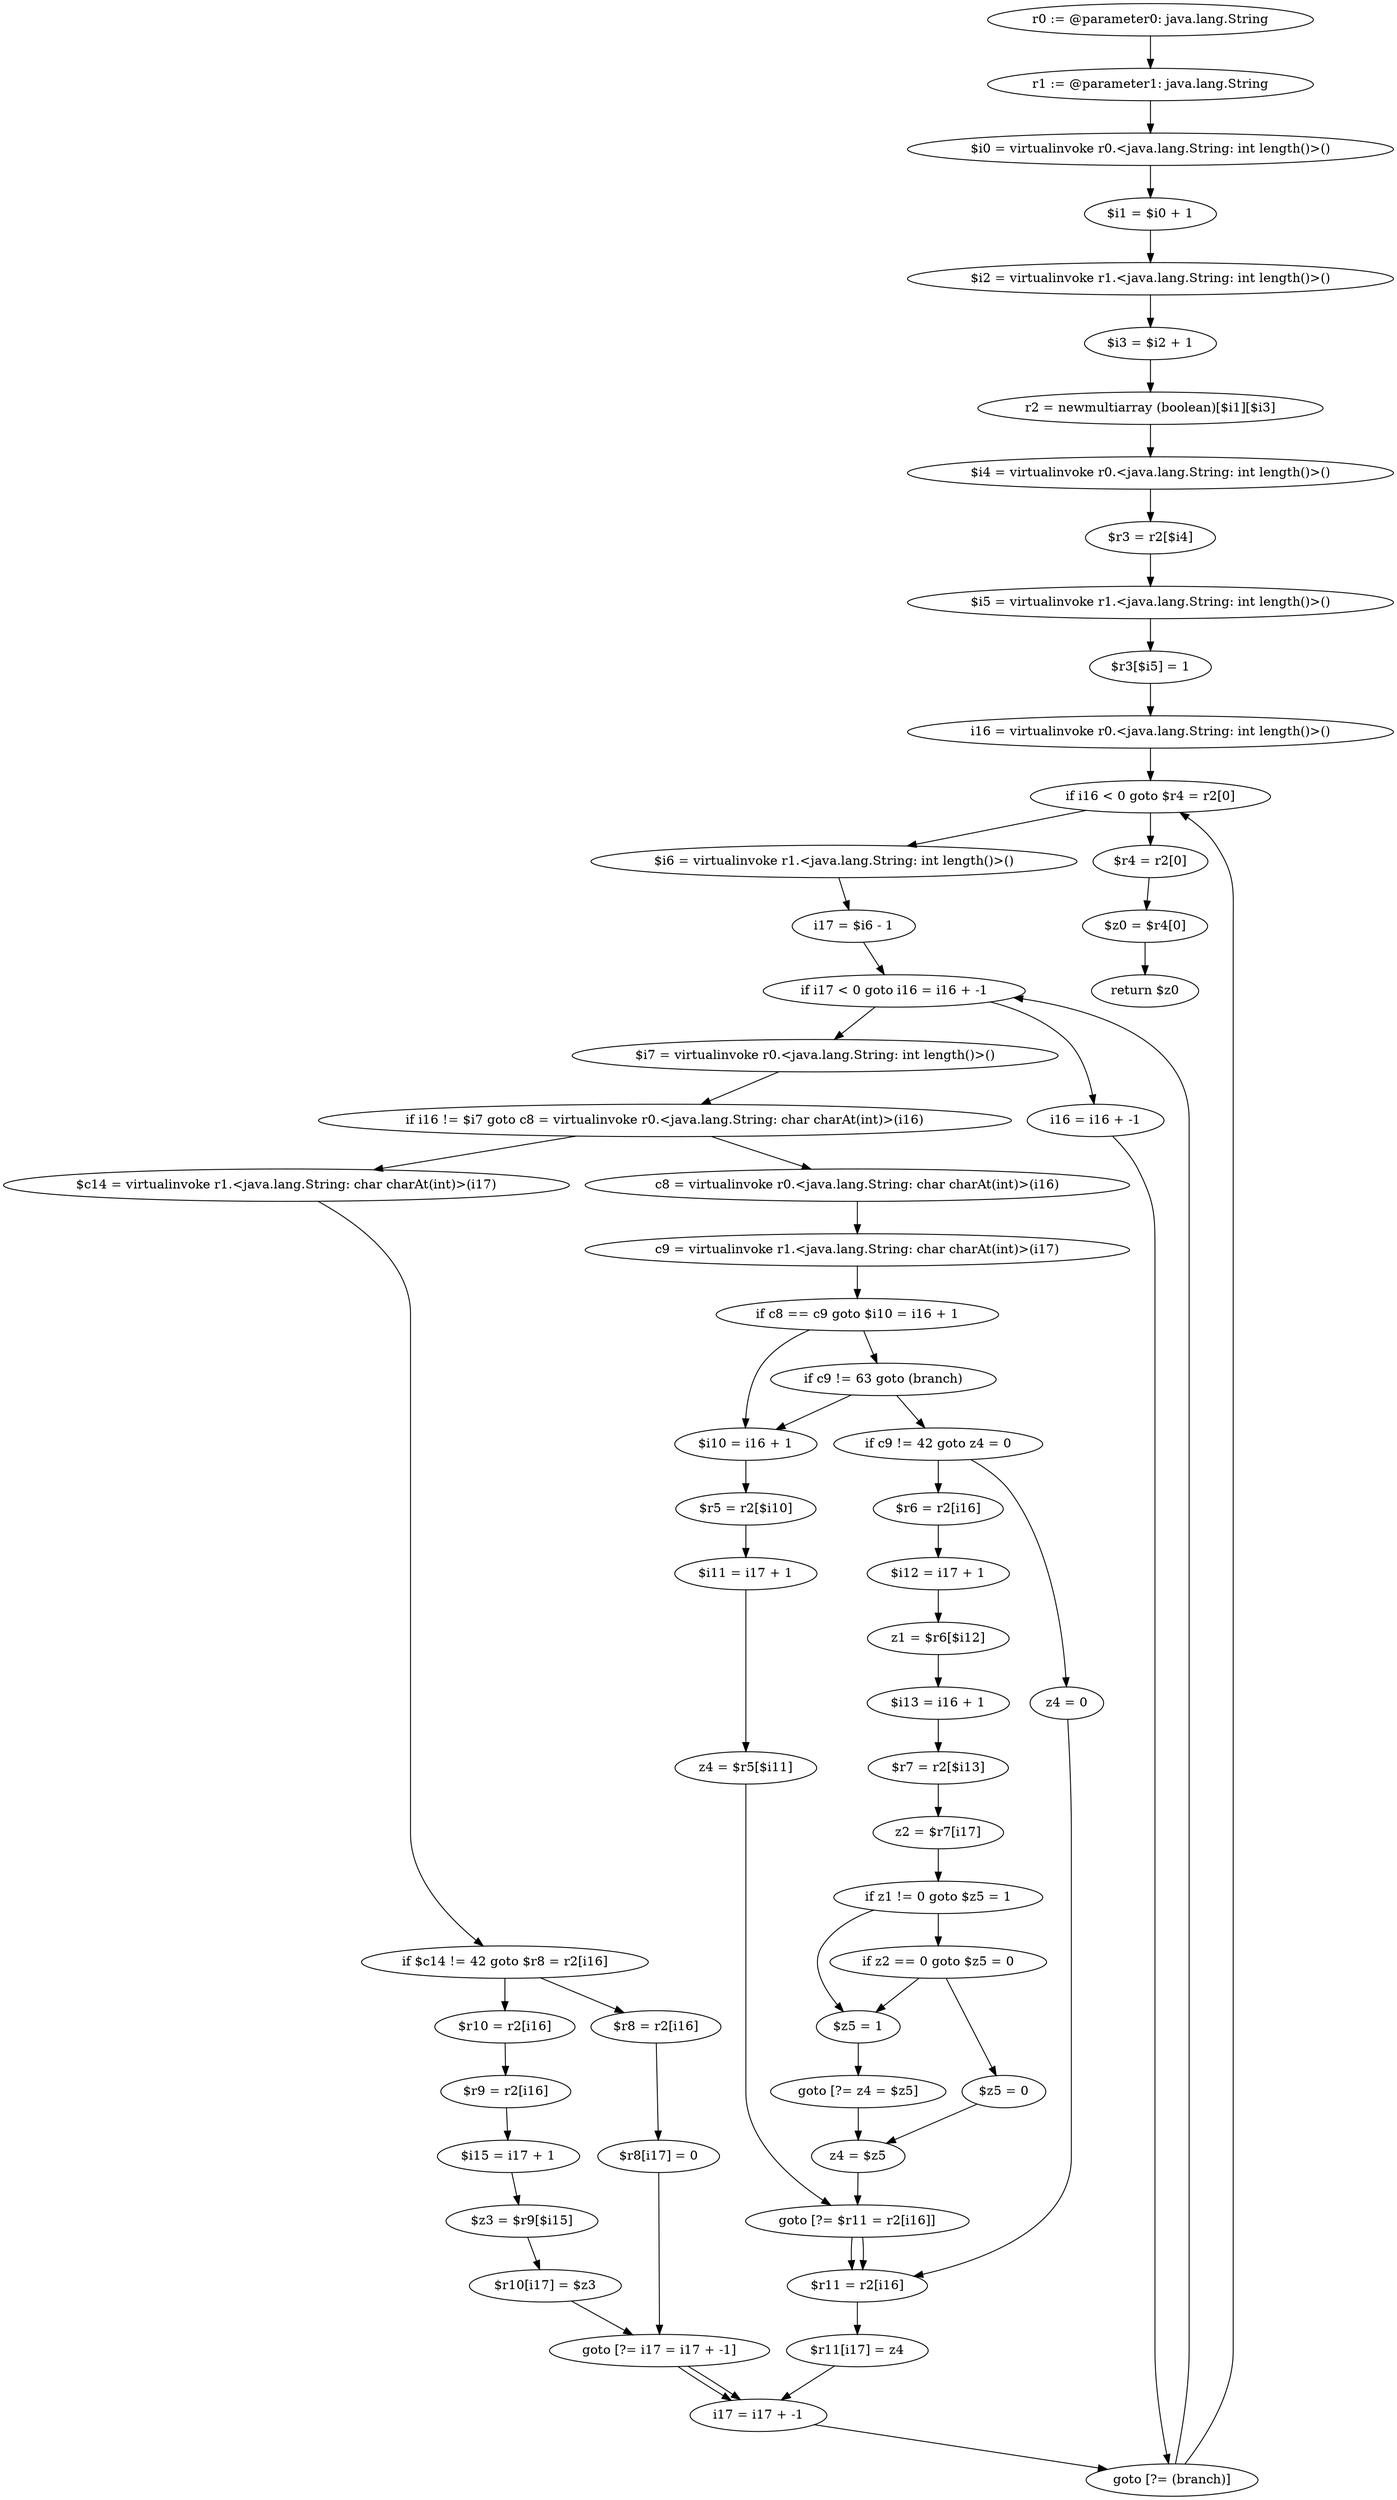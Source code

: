 digraph "unitGraph" {
    "r0 := @parameter0: java.lang.String"
    "r1 := @parameter1: java.lang.String"
    "$i0 = virtualinvoke r0.<java.lang.String: int length()>()"
    "$i1 = $i0 + 1"
    "$i2 = virtualinvoke r1.<java.lang.String: int length()>()"
    "$i3 = $i2 + 1"
    "r2 = newmultiarray (boolean)[$i1][$i3]"
    "$i4 = virtualinvoke r0.<java.lang.String: int length()>()"
    "$r3 = r2[$i4]"
    "$i5 = virtualinvoke r1.<java.lang.String: int length()>()"
    "$r3[$i5] = 1"
    "i16 = virtualinvoke r0.<java.lang.String: int length()>()"
    "if i16 < 0 goto $r4 = r2[0]"
    "$i6 = virtualinvoke r1.<java.lang.String: int length()>()"
    "i17 = $i6 - 1"
    "if i17 < 0 goto i16 = i16 + -1"
    "$i7 = virtualinvoke r0.<java.lang.String: int length()>()"
    "if i16 != $i7 goto c8 = virtualinvoke r0.<java.lang.String: char charAt(int)>(i16)"
    "$c14 = virtualinvoke r1.<java.lang.String: char charAt(int)>(i17)"
    "if $c14 != 42 goto $r8 = r2[i16]"
    "$r10 = r2[i16]"
    "$r9 = r2[i16]"
    "$i15 = i17 + 1"
    "$z3 = $r9[$i15]"
    "$r10[i17] = $z3"
    "goto [?= i17 = i17 + -1]"
    "$r8 = r2[i16]"
    "$r8[i17] = 0"
    "c8 = virtualinvoke r0.<java.lang.String: char charAt(int)>(i16)"
    "c9 = virtualinvoke r1.<java.lang.String: char charAt(int)>(i17)"
    "if c8 == c9 goto $i10 = i16 + 1"
    "if c9 != 63 goto (branch)"
    "$i10 = i16 + 1"
    "$r5 = r2[$i10]"
    "$i11 = i17 + 1"
    "z4 = $r5[$i11]"
    "goto [?= $r11 = r2[i16]]"
    "if c9 != 42 goto z4 = 0"
    "$r6 = r2[i16]"
    "$i12 = i17 + 1"
    "z1 = $r6[$i12]"
    "$i13 = i16 + 1"
    "$r7 = r2[$i13]"
    "z2 = $r7[i17]"
    "if z1 != 0 goto $z5 = 1"
    "if z2 == 0 goto $z5 = 0"
    "$z5 = 1"
    "goto [?= z4 = $z5]"
    "$z5 = 0"
    "z4 = $z5"
    "z4 = 0"
    "$r11 = r2[i16]"
    "$r11[i17] = z4"
    "i17 = i17 + -1"
    "goto [?= (branch)]"
    "i16 = i16 + -1"
    "$r4 = r2[0]"
    "$z0 = $r4[0]"
    "return $z0"
    "r0 := @parameter0: java.lang.String"->"r1 := @parameter1: java.lang.String";
    "r1 := @parameter1: java.lang.String"->"$i0 = virtualinvoke r0.<java.lang.String: int length()>()";
    "$i0 = virtualinvoke r0.<java.lang.String: int length()>()"->"$i1 = $i0 + 1";
    "$i1 = $i0 + 1"->"$i2 = virtualinvoke r1.<java.lang.String: int length()>()";
    "$i2 = virtualinvoke r1.<java.lang.String: int length()>()"->"$i3 = $i2 + 1";
    "$i3 = $i2 + 1"->"r2 = newmultiarray (boolean)[$i1][$i3]";
    "r2 = newmultiarray (boolean)[$i1][$i3]"->"$i4 = virtualinvoke r0.<java.lang.String: int length()>()";
    "$i4 = virtualinvoke r0.<java.lang.String: int length()>()"->"$r3 = r2[$i4]";
    "$r3 = r2[$i4]"->"$i5 = virtualinvoke r1.<java.lang.String: int length()>()";
    "$i5 = virtualinvoke r1.<java.lang.String: int length()>()"->"$r3[$i5] = 1";
    "$r3[$i5] = 1"->"i16 = virtualinvoke r0.<java.lang.String: int length()>()";
    "i16 = virtualinvoke r0.<java.lang.String: int length()>()"->"if i16 < 0 goto $r4 = r2[0]";
    "if i16 < 0 goto $r4 = r2[0]"->"$i6 = virtualinvoke r1.<java.lang.String: int length()>()";
    "if i16 < 0 goto $r4 = r2[0]"->"$r4 = r2[0]";
    "$i6 = virtualinvoke r1.<java.lang.String: int length()>()"->"i17 = $i6 - 1";
    "i17 = $i6 - 1"->"if i17 < 0 goto i16 = i16 + -1";
    "if i17 < 0 goto i16 = i16 + -1"->"$i7 = virtualinvoke r0.<java.lang.String: int length()>()";
    "if i17 < 0 goto i16 = i16 + -1"->"i16 = i16 + -1";
    "$i7 = virtualinvoke r0.<java.lang.String: int length()>()"->"if i16 != $i7 goto c8 = virtualinvoke r0.<java.lang.String: char charAt(int)>(i16)";
    "if i16 != $i7 goto c8 = virtualinvoke r0.<java.lang.String: char charAt(int)>(i16)"->"$c14 = virtualinvoke r1.<java.lang.String: char charAt(int)>(i17)";
    "if i16 != $i7 goto c8 = virtualinvoke r0.<java.lang.String: char charAt(int)>(i16)"->"c8 = virtualinvoke r0.<java.lang.String: char charAt(int)>(i16)";
    "$c14 = virtualinvoke r1.<java.lang.String: char charAt(int)>(i17)"->"if $c14 != 42 goto $r8 = r2[i16]";
    "if $c14 != 42 goto $r8 = r2[i16]"->"$r10 = r2[i16]";
    "if $c14 != 42 goto $r8 = r2[i16]"->"$r8 = r2[i16]";
    "$r10 = r2[i16]"->"$r9 = r2[i16]";
    "$r9 = r2[i16]"->"$i15 = i17 + 1";
    "$i15 = i17 + 1"->"$z3 = $r9[$i15]";
    "$z3 = $r9[$i15]"->"$r10[i17] = $z3";
    "$r10[i17] = $z3"->"goto [?= i17 = i17 + -1]";
    "goto [?= i17 = i17 + -1]"->"i17 = i17 + -1";
    "$r8 = r2[i16]"->"$r8[i17] = 0";
    "$r8[i17] = 0"->"goto [?= i17 = i17 + -1]";
    "goto [?= i17 = i17 + -1]"->"i17 = i17 + -1";
    "c8 = virtualinvoke r0.<java.lang.String: char charAt(int)>(i16)"->"c9 = virtualinvoke r1.<java.lang.String: char charAt(int)>(i17)";
    "c9 = virtualinvoke r1.<java.lang.String: char charAt(int)>(i17)"->"if c8 == c9 goto $i10 = i16 + 1";
    "if c8 == c9 goto $i10 = i16 + 1"->"if c9 != 63 goto (branch)";
    "if c8 == c9 goto $i10 = i16 + 1"->"$i10 = i16 + 1";
    "if c9 != 63 goto (branch)"->"$i10 = i16 + 1";
    "if c9 != 63 goto (branch)"->"if c9 != 42 goto z4 = 0";
    "$i10 = i16 + 1"->"$r5 = r2[$i10]";
    "$r5 = r2[$i10]"->"$i11 = i17 + 1";
    "$i11 = i17 + 1"->"z4 = $r5[$i11]";
    "z4 = $r5[$i11]"->"goto [?= $r11 = r2[i16]]";
    "goto [?= $r11 = r2[i16]]"->"$r11 = r2[i16]";
    "if c9 != 42 goto z4 = 0"->"$r6 = r2[i16]";
    "if c9 != 42 goto z4 = 0"->"z4 = 0";
    "$r6 = r2[i16]"->"$i12 = i17 + 1";
    "$i12 = i17 + 1"->"z1 = $r6[$i12]";
    "z1 = $r6[$i12]"->"$i13 = i16 + 1";
    "$i13 = i16 + 1"->"$r7 = r2[$i13]";
    "$r7 = r2[$i13]"->"z2 = $r7[i17]";
    "z2 = $r7[i17]"->"if z1 != 0 goto $z5 = 1";
    "if z1 != 0 goto $z5 = 1"->"if z2 == 0 goto $z5 = 0";
    "if z1 != 0 goto $z5 = 1"->"$z5 = 1";
    "if z2 == 0 goto $z5 = 0"->"$z5 = 1";
    "if z2 == 0 goto $z5 = 0"->"$z5 = 0";
    "$z5 = 1"->"goto [?= z4 = $z5]";
    "goto [?= z4 = $z5]"->"z4 = $z5";
    "$z5 = 0"->"z4 = $z5";
    "z4 = $z5"->"goto [?= $r11 = r2[i16]]";
    "goto [?= $r11 = r2[i16]]"->"$r11 = r2[i16]";
    "z4 = 0"->"$r11 = r2[i16]";
    "$r11 = r2[i16]"->"$r11[i17] = z4";
    "$r11[i17] = z4"->"i17 = i17 + -1";
    "i17 = i17 + -1"->"goto [?= (branch)]";
    "goto [?= (branch)]"->"if i17 < 0 goto i16 = i16 + -1";
    "i16 = i16 + -1"->"goto [?= (branch)]";
    "goto [?= (branch)]"->"if i16 < 0 goto $r4 = r2[0]";
    "$r4 = r2[0]"->"$z0 = $r4[0]";
    "$z0 = $r4[0]"->"return $z0";
}
